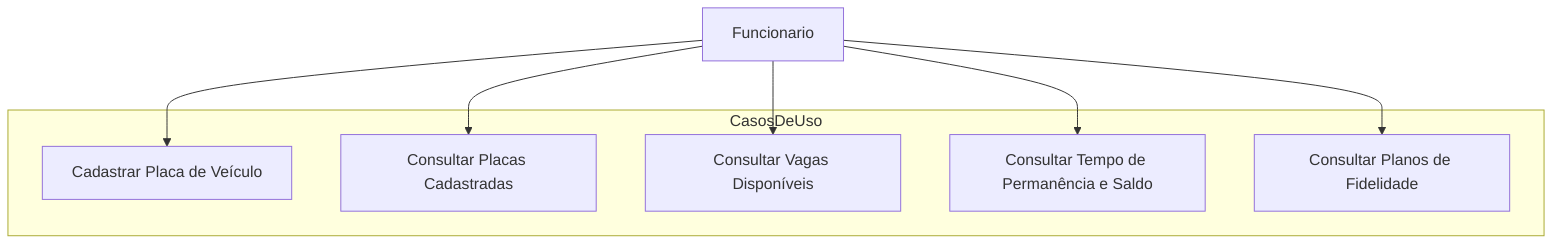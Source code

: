 %% Diagrama de Casos de Uso para as Histórias de Usuário
%%{ init: { 'theme': 'default' } }%%
%%{flowchart}%%
graph TD

Funcionario[Funcionario]

subgraph CasosDeUso
    UC1["Cadastrar Placa de Veículo"]
    UC2["Consultar Placas Cadastradas"]
    UC3["Consultar Vagas Disponíveis"]
    UC4["Consultar Tempo de Permanência e Saldo"]
    UC5["Consultar Planos de Fidelidade"]
end

Funcionario --> UC1
Funcionario --> UC2
Funcionario --> UC3
Funcionario --> UC4
Funcionario --> UC5
